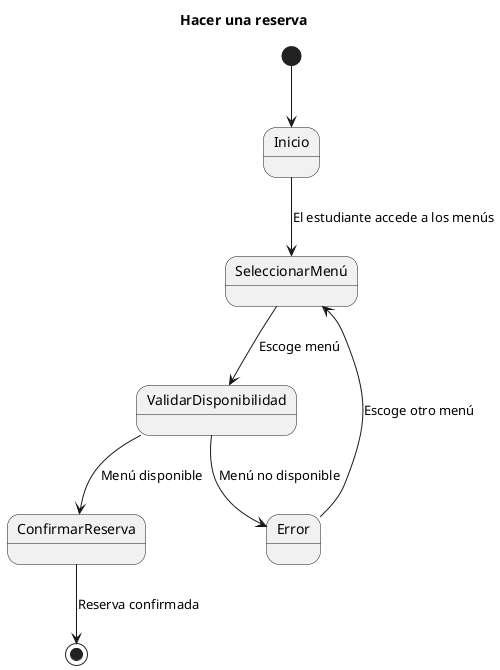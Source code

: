 @startuml
title Hacer una reserva
[*] --> Inicio

Inicio --> SeleccionarMenú : El estudiante accede a los menús
SeleccionarMenú --> ValidarDisponibilidad : Escoge menú
ValidarDisponibilidad --> Error : Menú no disponible
Error --> SeleccionarMenú : Escoge otro menú

ValidarDisponibilidad --> ConfirmarReserva : Menú disponible
ConfirmarReserva --> [*] : Reserva confirmada
@enduml

